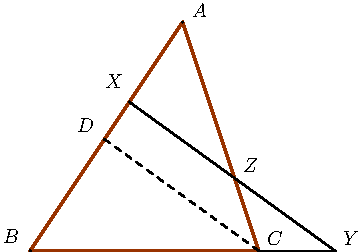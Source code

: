  /* Geogebra to Asymptote conversion, documentation at artofproblemsolving.com/Wiki go to User:Azjps/geogebra */
import graph; size(6cm); 
real labelscalefactor = 0.5; /* changes label-to-point distance */
pen dps = linewidth(0.7) + fontsize(10); defaultpen(dps); /* default pen style */ 
pen dotstyle = black; /* point style */ 
real xmin = -5.616791895148893, xmax = 14.5515421687944, ymin = -7.904097324065583, ymax = 10.975208505702282;  /* image dimensions */
pen zzttqq = rgb(0.6,0.2,0); 

draw((3,3)--(1,0)--(4,0)--cycle, linewidth(1.2) + zzttqq); 
 /* draw figures */
draw((3,3)--(1,0), linewidth(1.2) + zzttqq); 
draw((1,0)--(4,0), linewidth(1.2) + zzttqq); 
draw((4,0)--(3,3), linewidth(1.2) + zzttqq); 
draw((4,0)--(5,0), linewidth(0.8)); 
draw((2.3013955527517043,1.9520933291275566)--(5,0), linewidth(0.8)); 
draw((1.9760466645637784,1.4640699968456674)--(4,0), linewidth(0.8) + linetype("4 4")); 
 /* dots and labels */
dot((3,3),linewidth(1pt) + dotstyle); 
label("$A$", (3.0891064864352815,3.042727064623347), NE * labelscalefactor); 
dot((1,0),linewidth(1pt) + dotstyle); 
label("$B$", (0.6102060360981021,0.06804652421874674), NE * labelscalefactor); 
dot((4,0),linewidth(1pt) + dotstyle); 
label("$C$", (4.080666666570154,0.048215320616049405), NE * labelscalefactor); 
dot((5,0),linewidth(1pt) + dotstyle); 
label("$Y$", (5.072226846705025,0.048215320616049405), NE * labelscalefactor); 
dot((2.3013955527517043,1.9520933291275566),linewidth(1pt) + dotstyle); 
label("$X$", (1.9587278810815278,2.1106604952965724), NE * labelscalefactor); 
dot((3.6822619967839434,0.9532140096481695),linewidth(1pt) + dotstyle); 
label("$Z$", (3.7633674089269946,1.0001130935455216), NE * labelscalefactor); 
dot((1.9760466645637784,1.4640699968456674),linewidth(1pt) + dotstyle); 
label("$D$", (1.5819350126302765,1.5355555908183496), NE * labelscalefactor); 
clip((xmin,ymin)--(xmin,ymax)--(xmax,ymax)--(xmax,ymin)--cycle); 
 /* end of picture */
